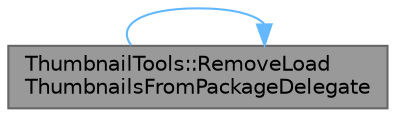 digraph "ThumbnailTools::RemoveLoadThumbnailsFromPackageDelegate"
{
 // INTERACTIVE_SVG=YES
 // LATEX_PDF_SIZE
  bgcolor="transparent";
  edge [fontname=Helvetica,fontsize=10,labelfontname=Helvetica,labelfontsize=10];
  node [fontname=Helvetica,fontsize=10,shape=box,height=0.2,width=0.4];
  rankdir="LR";
  Node1 [id="Node000001",label="ThumbnailTools::RemoveLoad\lThumbnailsFromPackageDelegate",height=0.2,width=0.4,color="gray40", fillcolor="grey60", style="filled", fontcolor="black",tooltip="Remove delegate to handle loading of thumbnail from package."];
  Node1 -> Node1 [id="edge1_Node000001_Node000001",color="steelblue1",style="solid",tooltip=" "];
}
